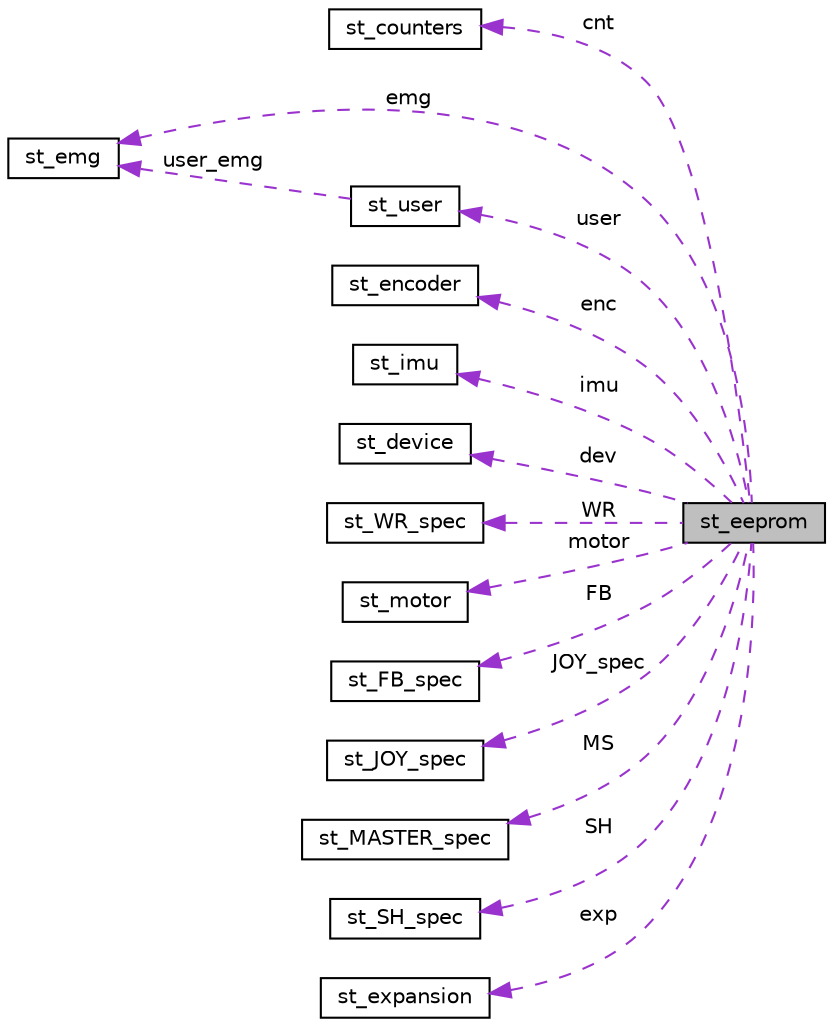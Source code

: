 digraph "st_eeprom"
{
  edge [fontname="Helvetica",fontsize="10",labelfontname="Helvetica",labelfontsize="10"];
  node [fontname="Helvetica",fontsize="10",shape=record];
  rankdir="LR";
  Node1 [label="st_eeprom",height=0.2,width=0.4,color="black", fillcolor="grey75", style="filled", fontcolor="black"];
  Node2 -> Node1 [dir="back",color="darkorchid3",fontsize="10",style="dashed",label=" cnt" ,fontname="Helvetica"];
  Node2 [label="st_counters",height=0.2,width=0.4,color="black", fillcolor="white", style="filled",URL="$structst__counters.html",tooltip="Usage counters structure. "];
  Node3 -> Node1 [dir="back",color="darkorchid3",fontsize="10",style="dashed",label=" emg" ,fontname="Helvetica"];
  Node3 [label="st_emg",height=0.2,width=0.4,color="black", fillcolor="white", style="filled",URL="$structst__emg.html",tooltip="EMG related parameters structure. "];
  Node4 -> Node1 [dir="back",color="darkorchid3",fontsize="10",style="dashed",label=" enc" ,fontname="Helvetica"];
  Node4 [label="st_encoder",height=0.2,width=0.4,color="black", fillcolor="white", style="filled",URL="$structst__encoder.html",tooltip="Encoder related parameters structure. "];
  Node5 -> Node1 [dir="back",color="darkorchid3",fontsize="10",style="dashed",label=" imu" ,fontname="Helvetica"];
  Node5 [label="st_imu",height=0.2,width=0.4,color="black", fillcolor="white", style="filled",URL="$structst__imu.html",tooltip="IMU related parameters structure. "];
  Node6 -> Node1 [dir="back",color="darkorchid3",fontsize="10",style="dashed",label=" dev" ,fontname="Helvetica"];
  Node6 [label="st_device",height=0.2,width=0.4,color="black", fillcolor="white", style="filled",URL="$structst__device.html",tooltip="Device related parameters structure. "];
  Node7 -> Node1 [dir="back",color="darkorchid3",fontsize="10",style="dashed",label=" WR" ,fontname="Helvetica"];
  Node7 [label="st_WR_spec",height=0.2,width=0.4,color="black", fillcolor="white", style="filled",URL="$structst___w_r__spec.html",tooltip="Wrist specific parameters structure. "];
  Node8 -> Node1 [dir="back",color="darkorchid3",fontsize="10",style="dashed",label=" motor" ,fontname="Helvetica"];
  Node8 [label="st_motor",height=0.2,width=0.4,color="black", fillcolor="white", style="filled",URL="$structst__motor.html",tooltip="Motor related parameters structure. "];
  Node9 -> Node1 [dir="back",color="darkorchid3",fontsize="10",style="dashed",label=" FB" ,fontname="Helvetica"];
  Node9 [label="st_FB_spec",height=0.2,width=0.4,color="black", fillcolor="white", style="filled",URL="$structst___f_b__spec.html",tooltip="Feedback mode specific parameters structure. "];
  Node10 -> Node1 [dir="back",color="darkorchid3",fontsize="10",style="dashed",label=" JOY_spec" ,fontname="Helvetica"];
  Node10 [label="st_JOY_spec",height=0.2,width=0.4,color="black", fillcolor="white", style="filled",URL="$structst___j_o_y__spec.html",tooltip="Joystick specific parameters structure. "];
  Node11 -> Node1 [dir="back",color="darkorchid3",fontsize="10",style="dashed",label=" MS" ,fontname="Helvetica"];
  Node11 [label="st_MASTER_spec",height=0.2,width=0.4,color="black", fillcolor="white", style="filled",URL="$structst___m_a_s_t_e_r__spec.html",tooltip="Master mode specific parameters structure. "];
  Node12 -> Node1 [dir="back",color="darkorchid3",fontsize="10",style="dashed",label=" SH" ,fontname="Helvetica"];
  Node12 [label="st_SH_spec",height=0.2,width=0.4,color="black", fillcolor="white", style="filled",URL="$structst___s_h__spec.html",tooltip="SoftHand specific related parameters structure. "];
  Node13 -> Node1 [dir="back",color="darkorchid3",fontsize="10",style="dashed",label=" user" ,fontname="Helvetica"];
  Node13 [label="st_user",height=0.2,width=0.4,color="black", fillcolor="white", style="filled",URL="$structst__user.html",tooltip="User related parameters structure. "];
  Node3 -> Node13 [dir="back",color="darkorchid3",fontsize="10",style="dashed",label=" user_emg" ,fontname="Helvetica"];
  Node14 -> Node1 [dir="back",color="darkorchid3",fontsize="10",style="dashed",label=" exp" ,fontname="Helvetica"];
  Node14 [label="st_expansion",height=0.2,width=0.4,color="black", fillcolor="white", style="filled",URL="$structst__expansion.html",tooltip="Expansion board related parameters structure. "];
}

